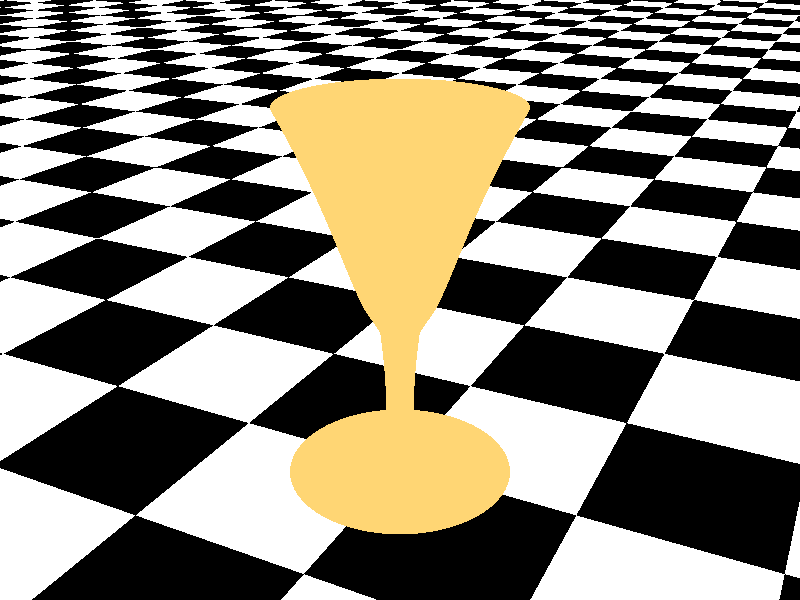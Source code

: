 #include "colors.inc"
#include "golds.inc"

// Camera Position
camera {
  location <10, 15, -20>
  look_at <0, 5, 0>
  angle 45
}

// Light Position
light_source {
  <100, 100, -100>
  color rgb 1
}

// Background
background {
  color rgb<0.2, 0.4, 0.8>
}

// Checkerboard Floor
plane {
  y, 0
  pigment { checker color White, color Black scale 5 }
}

// Surface of Revolution Object
sor { // Cup
  8,
  <0.0,  -0.5>,
  <3.0,   0.0>,
  <1.0,   0.2>,
  <0.5,   0.4>,
  <0.5,   4.0>,
  <1.0,   5.0>,
  <3.0,  10.0>,
  <4.0,  11.0>
  open
  texture { T_Gold_1B }
}

